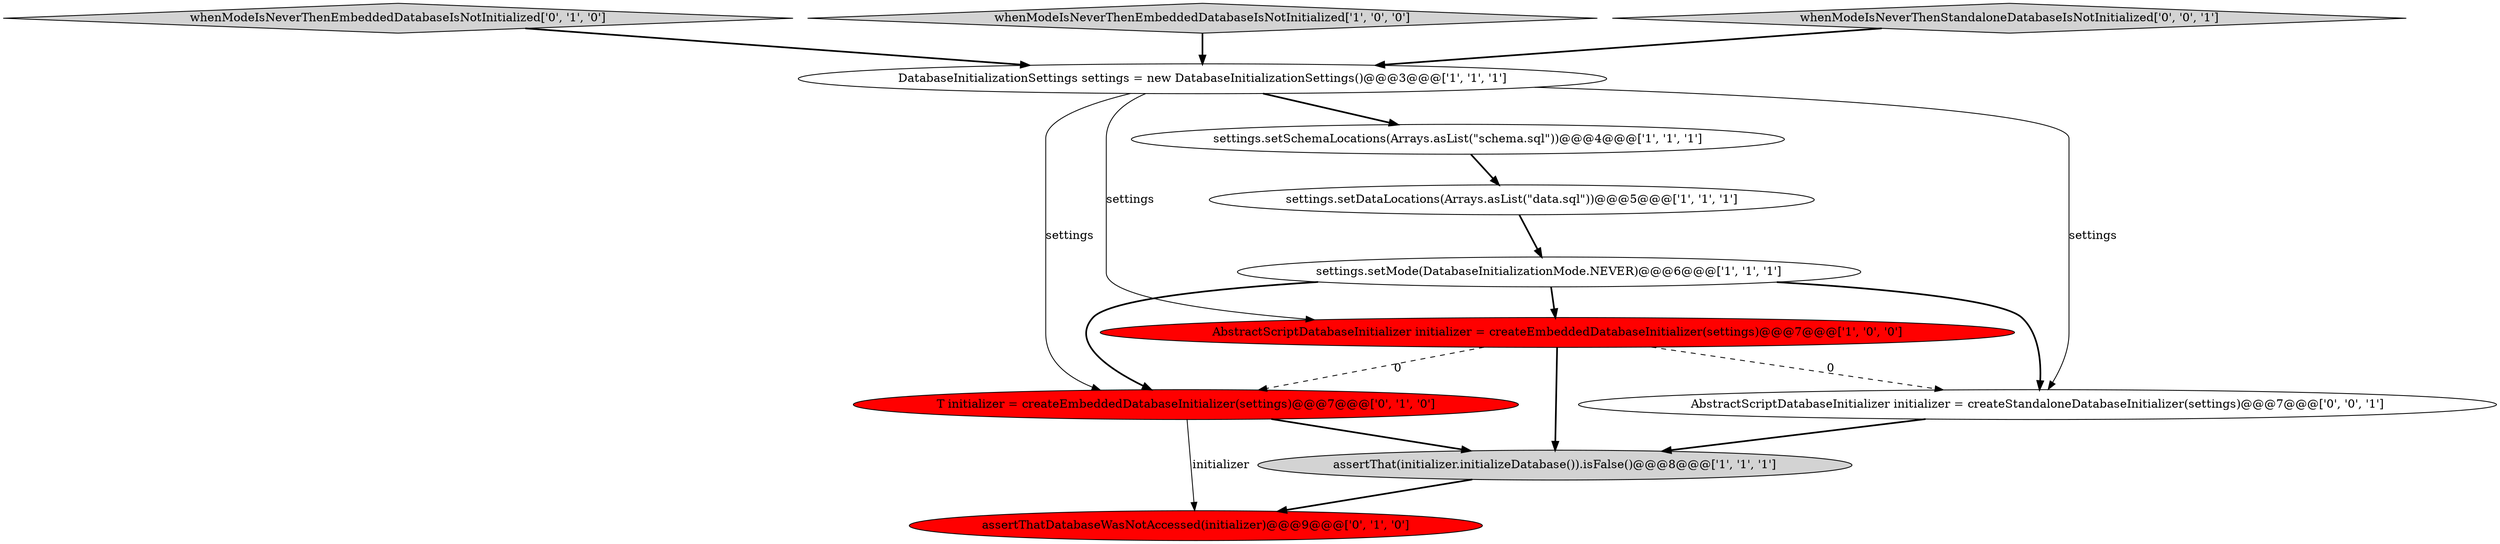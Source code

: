 digraph {
11 [style = filled, label = "AbstractScriptDatabaseInitializer initializer = createStandaloneDatabaseInitializer(settings)@@@7@@@['0', '0', '1']", fillcolor = white, shape = ellipse image = "AAA0AAABBB3BBB"];
2 [style = filled, label = "settings.setMode(DatabaseInitializationMode.NEVER)@@@6@@@['1', '1', '1']", fillcolor = white, shape = ellipse image = "AAA0AAABBB1BBB"];
3 [style = filled, label = "settings.setSchemaLocations(Arrays.asList(\"schema.sql\"))@@@4@@@['1', '1', '1']", fillcolor = white, shape = ellipse image = "AAA0AAABBB1BBB"];
5 [style = filled, label = "DatabaseInitializationSettings settings = new DatabaseInitializationSettings()@@@3@@@['1', '1', '1']", fillcolor = white, shape = ellipse image = "AAA0AAABBB1BBB"];
9 [style = filled, label = "whenModeIsNeverThenEmbeddedDatabaseIsNotInitialized['0', '1', '0']", fillcolor = lightgray, shape = diamond image = "AAA0AAABBB2BBB"];
1 [style = filled, label = "whenModeIsNeverThenEmbeddedDatabaseIsNotInitialized['1', '0', '0']", fillcolor = lightgray, shape = diamond image = "AAA0AAABBB1BBB"];
0 [style = filled, label = "settings.setDataLocations(Arrays.asList(\"data.sql\"))@@@5@@@['1', '1', '1']", fillcolor = white, shape = ellipse image = "AAA0AAABBB1BBB"];
4 [style = filled, label = "assertThat(initializer.initializeDatabase()).isFalse()@@@8@@@['1', '1', '1']", fillcolor = lightgray, shape = ellipse image = "AAA0AAABBB1BBB"];
8 [style = filled, label = "T initializer = createEmbeddedDatabaseInitializer(settings)@@@7@@@['0', '1', '0']", fillcolor = red, shape = ellipse image = "AAA1AAABBB2BBB"];
10 [style = filled, label = "whenModeIsNeverThenStandaloneDatabaseIsNotInitialized['0', '0', '1']", fillcolor = lightgray, shape = diamond image = "AAA0AAABBB3BBB"];
6 [style = filled, label = "AbstractScriptDatabaseInitializer initializer = createEmbeddedDatabaseInitializer(settings)@@@7@@@['1', '0', '0']", fillcolor = red, shape = ellipse image = "AAA1AAABBB1BBB"];
7 [style = filled, label = "assertThatDatabaseWasNotAccessed(initializer)@@@9@@@['0', '1', '0']", fillcolor = red, shape = ellipse image = "AAA1AAABBB2BBB"];
1->5 [style = bold, label=""];
5->3 [style = bold, label=""];
9->5 [style = bold, label=""];
5->11 [style = solid, label="settings"];
6->4 [style = bold, label=""];
11->4 [style = bold, label=""];
6->11 [style = dashed, label="0"];
8->7 [style = solid, label="initializer"];
6->8 [style = dashed, label="0"];
8->4 [style = bold, label=""];
10->5 [style = bold, label=""];
5->8 [style = solid, label="settings"];
2->6 [style = bold, label=""];
2->11 [style = bold, label=""];
4->7 [style = bold, label=""];
3->0 [style = bold, label=""];
2->8 [style = bold, label=""];
0->2 [style = bold, label=""];
5->6 [style = solid, label="settings"];
}
